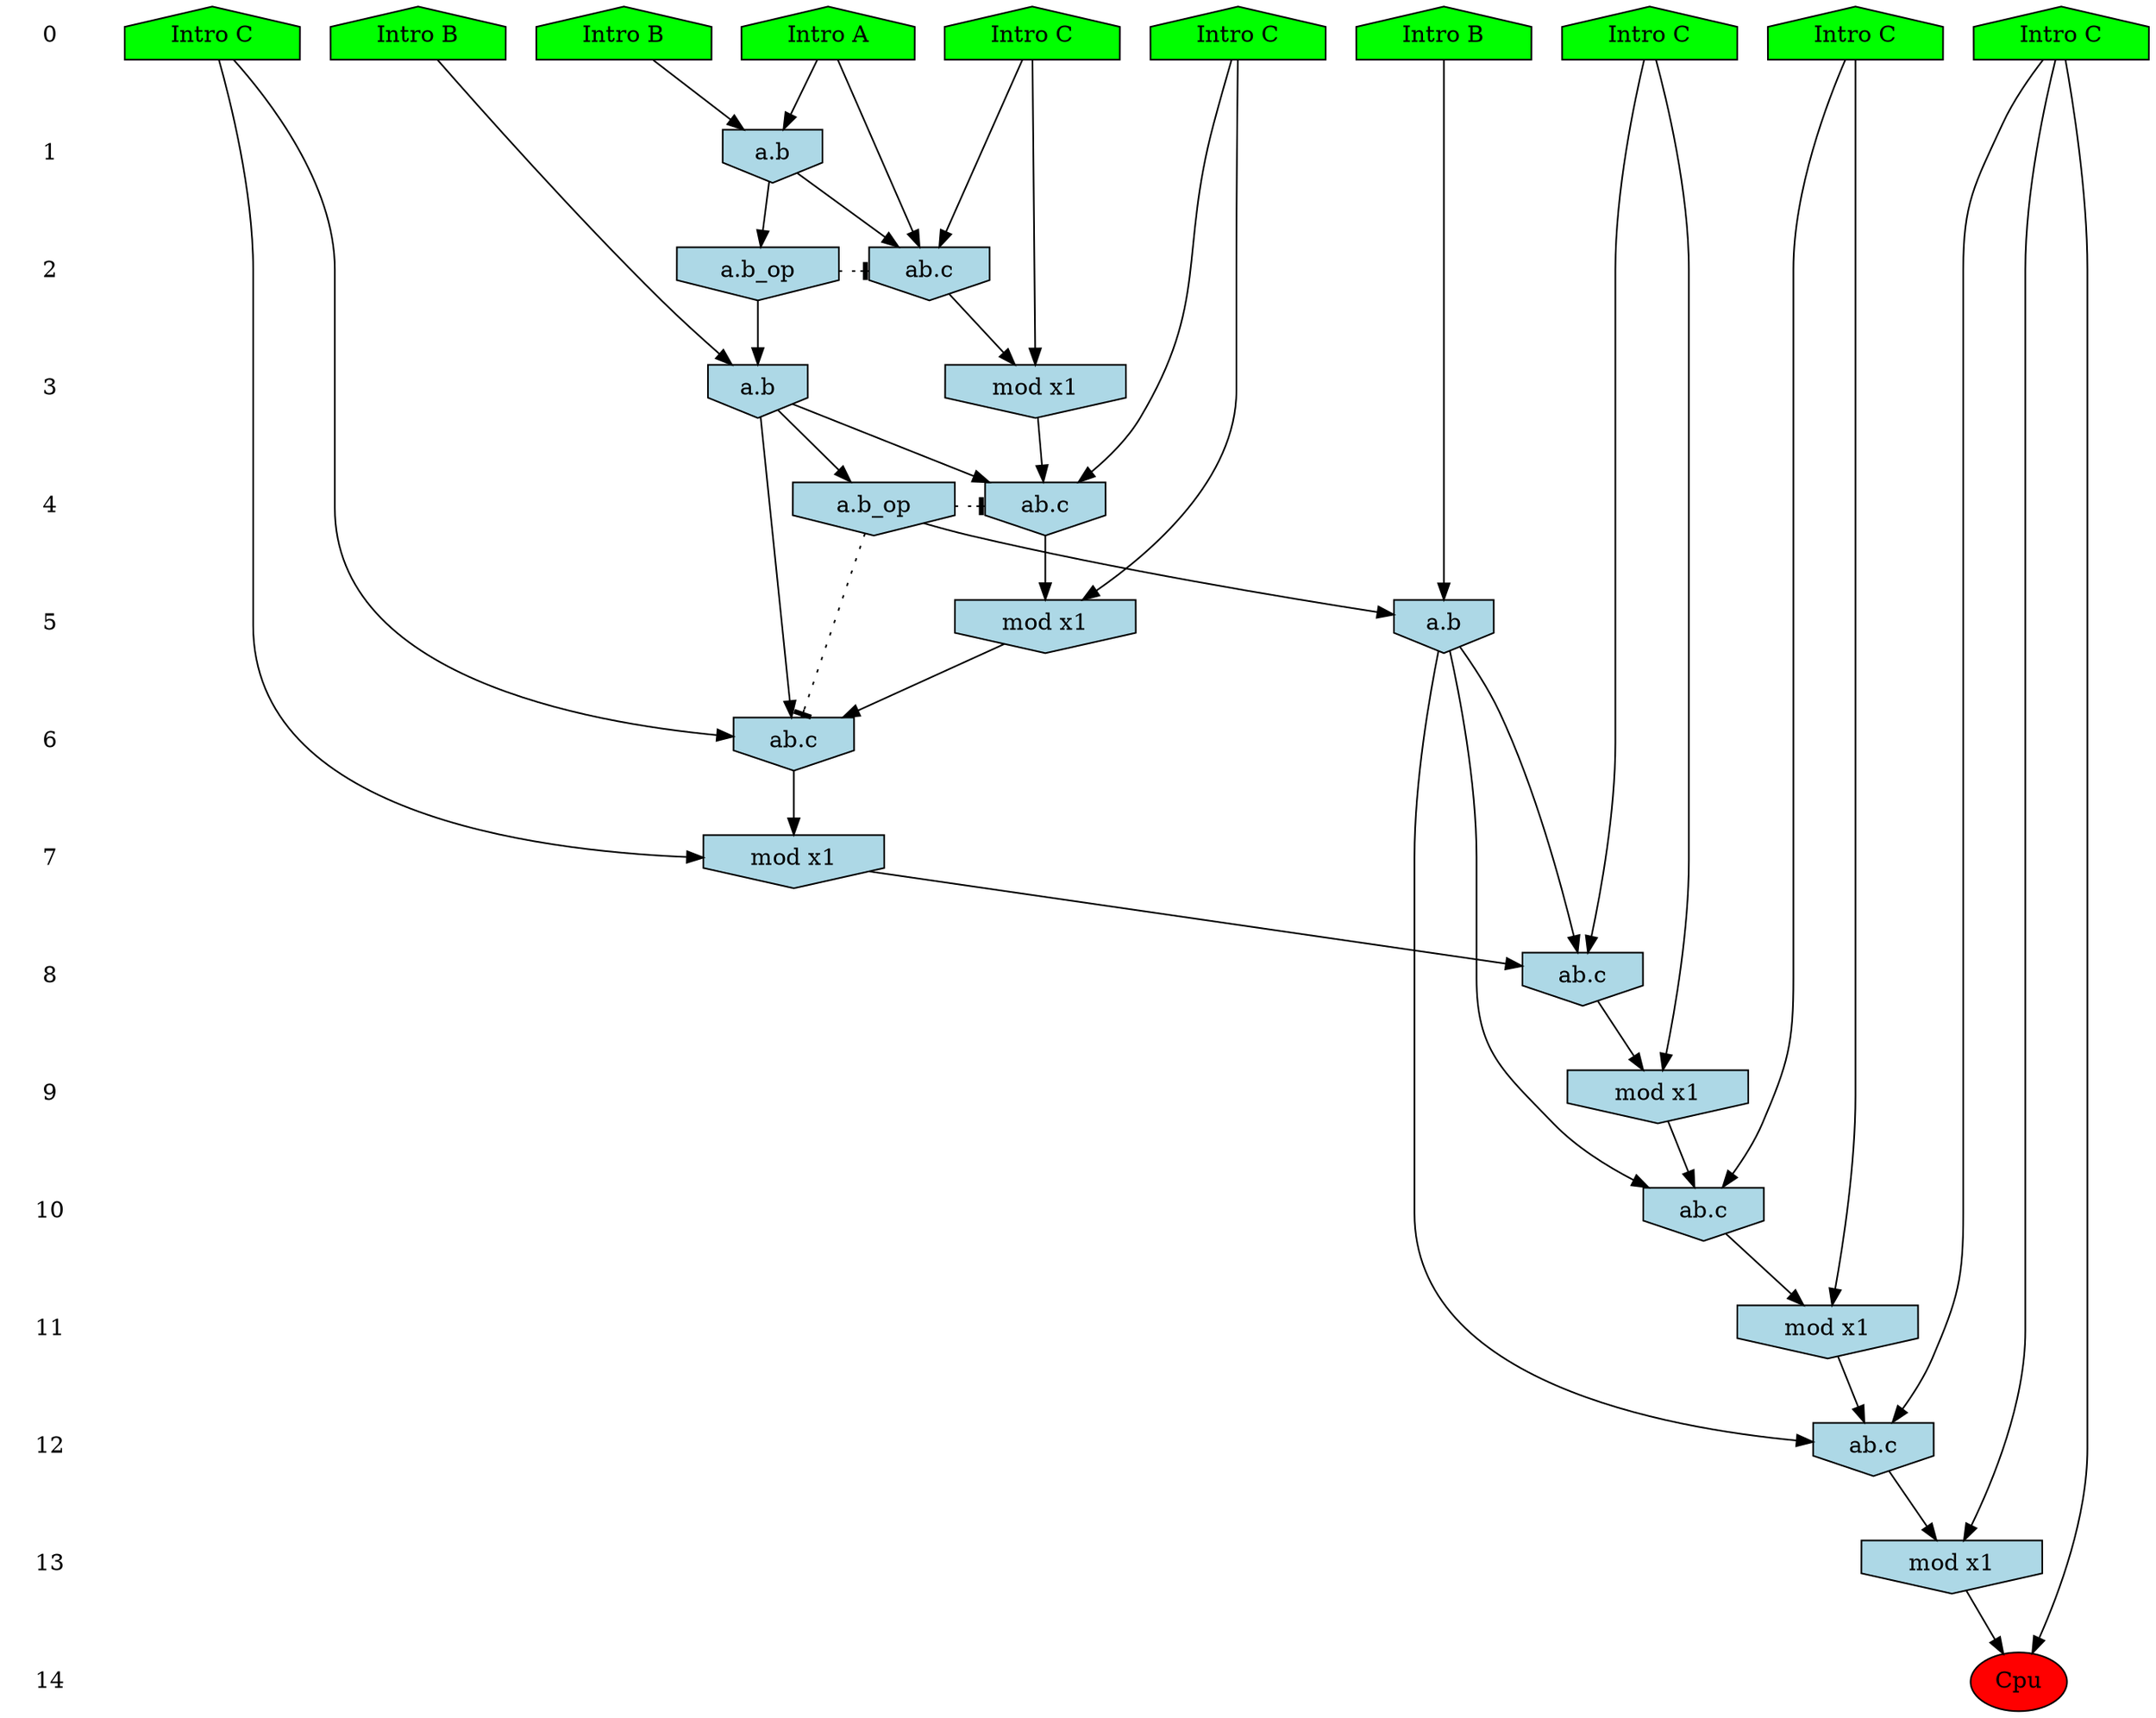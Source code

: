 /* Compression of 1 causal flows obtained in average at 1.837139E+01 t.u */
/* Compressed causal flows were: [3297] */
digraph G{
 ranksep=.5 ; 
{ rank = same ; "0" [shape=plaintext] ; node_1 [label ="Intro B", shape=house, style=filled, fillcolor=green] ;
node_2 [label ="Intro A", shape=house, style=filled, fillcolor=green] ;
node_3 [label ="Intro B", shape=house, style=filled, fillcolor=green] ;
node_4 [label ="Intro B", shape=house, style=filled, fillcolor=green] ;
node_5 [label ="Intro C", shape=house, style=filled, fillcolor=green] ;
node_6 [label ="Intro C", shape=house, style=filled, fillcolor=green] ;
node_7 [label ="Intro C", shape=house, style=filled, fillcolor=green] ;
node_8 [label ="Intro C", shape=house, style=filled, fillcolor=green] ;
node_9 [label ="Intro C", shape=house, style=filled, fillcolor=green] ;
node_10 [label ="Intro C", shape=house, style=filled, fillcolor=green] ;
}
{ rank = same ; "1" [shape=plaintext] ; node_11 [label="a.b", shape=invhouse, style=filled, fillcolor = lightblue] ;
}
{ rank = same ; "2" [shape=plaintext] ; node_12 [label="ab.c", shape=invhouse, style=filled, fillcolor = lightblue] ;
node_14 [label="a.b_op", shape=invhouse, style=filled, fillcolor = lightblue] ;
}
{ rank = same ; "3" [shape=plaintext] ; node_13 [label="mod x1", shape=invhouse, style=filled, fillcolor = lightblue] ;
node_15 [label="a.b", shape=invhouse, style=filled, fillcolor = lightblue] ;
}
{ rank = same ; "4" [shape=plaintext] ; node_16 [label="ab.c", shape=invhouse, style=filled, fillcolor = lightblue] ;
node_20 [label="a.b_op", shape=invhouse, style=filled, fillcolor = lightblue] ;
}
{ rank = same ; "5" [shape=plaintext] ; node_17 [label="mod x1", shape=invhouse, style=filled, fillcolor = lightblue] ;
node_21 [label="a.b", shape=invhouse, style=filled, fillcolor = lightblue] ;
}
{ rank = same ; "6" [shape=plaintext] ; node_18 [label="ab.c", shape=invhouse, style=filled, fillcolor = lightblue] ;
}
{ rank = same ; "7" [shape=plaintext] ; node_19 [label="mod x1", shape=invhouse, style=filled, fillcolor = lightblue] ;
}
{ rank = same ; "8" [shape=plaintext] ; node_22 [label="ab.c", shape=invhouse, style=filled, fillcolor = lightblue] ;
}
{ rank = same ; "9" [shape=plaintext] ; node_23 [label="mod x1", shape=invhouse, style=filled, fillcolor = lightblue] ;
}
{ rank = same ; "10" [shape=plaintext] ; node_24 [label="ab.c", shape=invhouse, style=filled, fillcolor = lightblue] ;
}
{ rank = same ; "11" [shape=plaintext] ; node_25 [label="mod x1", shape=invhouse, style=filled, fillcolor = lightblue] ;
}
{ rank = same ; "12" [shape=plaintext] ; node_26 [label="ab.c", shape=invhouse, style=filled, fillcolor = lightblue] ;
}
{ rank = same ; "13" [shape=plaintext] ; node_27 [label="mod x1", shape=invhouse, style=filled, fillcolor = lightblue] ;
}
{ rank = same ; "14" [shape=plaintext] ; node_28 [label ="Cpu", style=filled, fillcolor=red] ;
}
"0" -> "1" [style="invis"]; 
"1" -> "2" [style="invis"]; 
"2" -> "3" [style="invis"]; 
"3" -> "4" [style="invis"]; 
"4" -> "5" [style="invis"]; 
"5" -> "6" [style="invis"]; 
"6" -> "7" [style="invis"]; 
"7" -> "8" [style="invis"]; 
"8" -> "9" [style="invis"]; 
"9" -> "10" [style="invis"]; 
"10" -> "11" [style="invis"]; 
"11" -> "12" [style="invis"]; 
"12" -> "13" [style="invis"]; 
"13" -> "14" [style="invis"]; 
node_1 -> node_11
node_2 -> node_11
node_2 -> node_12
node_10 -> node_12
node_11 -> node_12
node_10 -> node_13
node_12 -> node_13
node_11 -> node_14
node_3 -> node_15
node_14 -> node_15
node_9 -> node_16
node_13 -> node_16
node_15 -> node_16
node_9 -> node_17
node_16 -> node_17
node_7 -> node_18
node_15 -> node_18
node_17 -> node_18
node_7 -> node_19
node_18 -> node_19
node_15 -> node_20
node_4 -> node_21
node_20 -> node_21
node_8 -> node_22
node_19 -> node_22
node_21 -> node_22
node_8 -> node_23
node_22 -> node_23
node_6 -> node_24
node_21 -> node_24
node_23 -> node_24
node_6 -> node_25
node_24 -> node_25
node_5 -> node_26
node_21 -> node_26
node_25 -> node_26
node_5 -> node_27
node_26 -> node_27
node_5 -> node_28
node_27 -> node_28
node_14 -> node_12 [style=dotted, arrowhead = tee] 
node_20 -> node_18 [style=dotted, arrowhead = tee] 
node_20 -> node_16 [style=dotted, arrowhead = tee] 
}
/*
 Dot generation time: 0.000147
*/